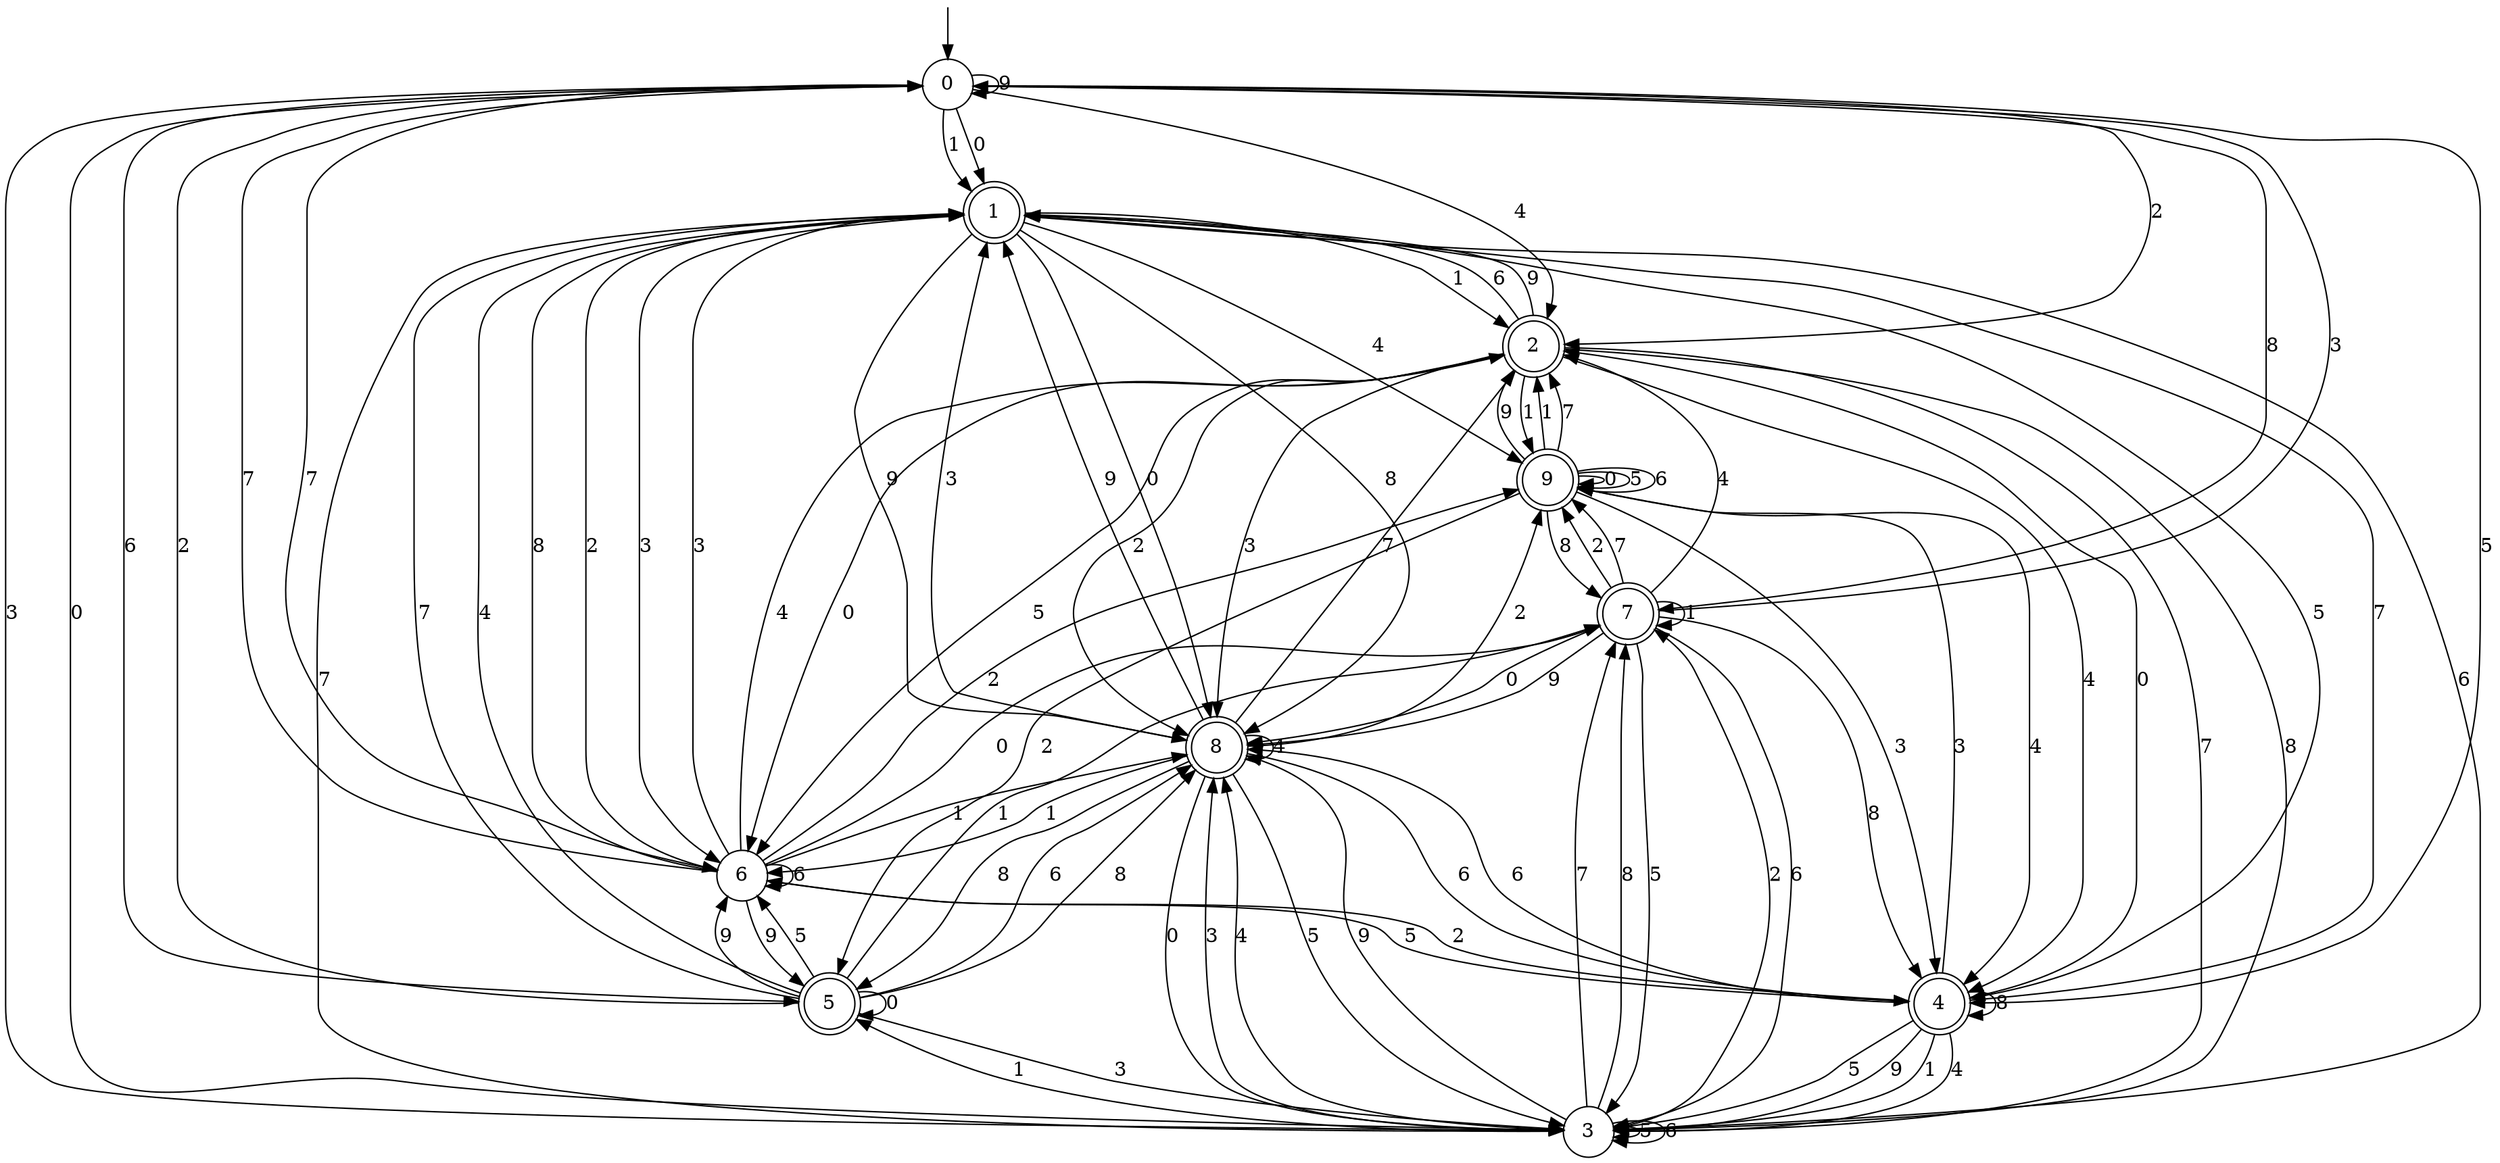 digraph g {

	s0 [shape="circle" label="0"];
	s1 [shape="doublecircle" label="1"];
	s2 [shape="doublecircle" label="2"];
	s3 [shape="circle" label="3"];
	s4 [shape="doublecircle" label="4"];
	s5 [shape="doublecircle" label="5"];
	s6 [shape="circle" label="6"];
	s7 [shape="doublecircle" label="7"];
	s8 [shape="doublecircle" label="8"];
	s9 [shape="doublecircle" label="9"];
	s0 -> s1 [label="0"];
	s0 -> s1 [label="1"];
	s0 -> s2 [label="2"];
	s0 -> s3 [label="3"];
	s0 -> s2 [label="4"];
	s0 -> s4 [label="5"];
	s0 -> s5 [label="6"];
	s0 -> s6 [label="7"];
	s0 -> s7 [label="8"];
	s0 -> s0 [label="9"];
	s1 -> s8 [label="0"];
	s1 -> s2 [label="1"];
	s1 -> s6 [label="2"];
	s1 -> s6 [label="3"];
	s1 -> s9 [label="4"];
	s1 -> s4 [label="5"];
	s1 -> s3 [label="6"];
	s1 -> s3 [label="7"];
	s1 -> s8 [label="8"];
	s1 -> s8 [label="9"];
	s2 -> s6 [label="0"];
	s2 -> s9 [label="1"];
	s2 -> s8 [label="2"];
	s2 -> s8 [label="3"];
	s2 -> s4 [label="4"];
	s2 -> s6 [label="5"];
	s2 -> s1 [label="6"];
	s2 -> s3 [label="7"];
	s2 -> s3 [label="8"];
	s2 -> s1 [label="9"];
	s3 -> s0 [label="0"];
	s3 -> s5 [label="1"];
	s3 -> s7 [label="2"];
	s3 -> s8 [label="3"];
	s3 -> s8 [label="4"];
	s3 -> s3 [label="5"];
	s3 -> s3 [label="6"];
	s3 -> s7 [label="7"];
	s3 -> s7 [label="8"];
	s3 -> s8 [label="9"];
	s4 -> s2 [label="0"];
	s4 -> s3 [label="1"];
	s4 -> s6 [label="2"];
	s4 -> s9 [label="3"];
	s4 -> s3 [label="4"];
	s4 -> s3 [label="5"];
	s4 -> s8 [label="6"];
	s4 -> s1 [label="7"];
	s4 -> s4 [label="8"];
	s4 -> s3 [label="9"];
	s5 -> s5 [label="0"];
	s5 -> s7 [label="1"];
	s5 -> s0 [label="2"];
	s5 -> s3 [label="3"];
	s5 -> s1 [label="4"];
	s5 -> s6 [label="5"];
	s5 -> s8 [label="6"];
	s5 -> s1 [label="7"];
	s5 -> s8 [label="8"];
	s5 -> s6 [label="9"];
	s6 -> s7 [label="0"];
	s6 -> s8 [label="1"];
	s6 -> s9 [label="2"];
	s6 -> s1 [label="3"];
	s6 -> s2 [label="4"];
	s6 -> s4 [label="5"];
	s6 -> s6 [label="6"];
	s6 -> s0 [label="7"];
	s6 -> s1 [label="8"];
	s6 -> s5 [label="9"];
	s7 -> s8 [label="0"];
	s7 -> s7 [label="1"];
	s7 -> s9 [label="2"];
	s7 -> s0 [label="3"];
	s7 -> s2 [label="4"];
	s7 -> s3 [label="5"];
	s7 -> s3 [label="6"];
	s7 -> s9 [label="7"];
	s7 -> s4 [label="8"];
	s7 -> s8 [label="9"];
	s8 -> s3 [label="0"];
	s8 -> s6 [label="1"];
	s8 -> s9 [label="2"];
	s8 -> s1 [label="3"];
	s8 -> s8 [label="4"];
	s8 -> s3 [label="5"];
	s8 -> s4 [label="6"];
	s8 -> s2 [label="7"];
	s8 -> s5 [label="8"];
	s8 -> s1 [label="9"];
	s9 -> s9 [label="0"];
	s9 -> s2 [label="1"];
	s9 -> s5 [label="2"];
	s9 -> s4 [label="3"];
	s9 -> s4 [label="4"];
	s9 -> s9 [label="5"];
	s9 -> s9 [label="6"];
	s9 -> s2 [label="7"];
	s9 -> s7 [label="8"];
	s9 -> s2 [label="9"];

__start0 [label="" shape="none" width="0" height="0"];
__start0 -> s0;

}
